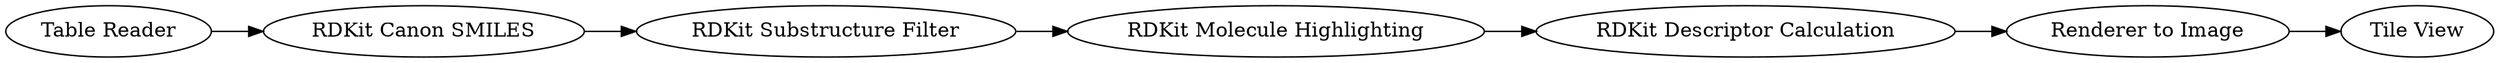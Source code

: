 digraph {
	484 -> 486
	486 -> 479
	488 -> 477
	477 -> 484
	479 -> 483
	483 -> 480
	483 [label="Renderer to Image"]
	479 [label="RDKit Descriptor Calculation"]
	477 [label="RDKit Canon SMILES"]
	488 [label="Table Reader"]
	480 [label="Tile View"]
	484 [label="RDKit Substructure Filter"]
	486 [label="RDKit Molecule Highlighting"]
	rankdir=LR
}
